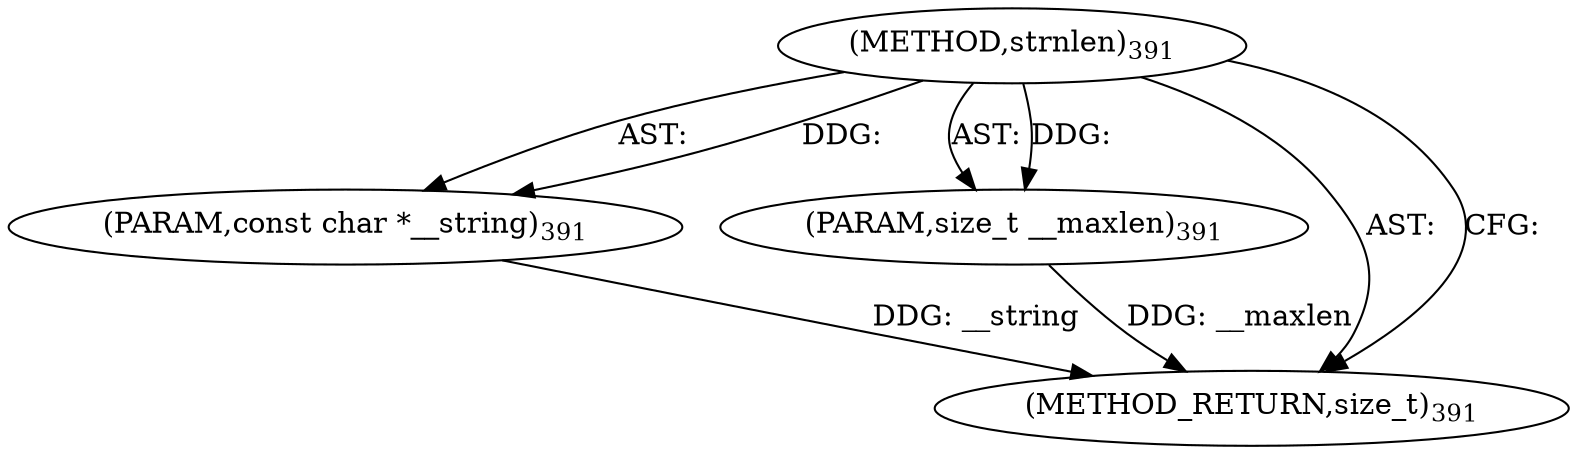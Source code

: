 digraph "strnlen" {  
"98905" [label = <(METHOD,strnlen)<SUB>391</SUB>> ]
"98906" [label = <(PARAM,const char *__string)<SUB>391</SUB>> ]
"98907" [label = <(PARAM,size_t __maxlen)<SUB>391</SUB>> ]
"98908" [label = <(METHOD_RETURN,size_t)<SUB>391</SUB>> ]
  "98905" -> "98906"  [ label = "AST: "] 
  "98905" -> "98907"  [ label = "AST: "] 
  "98905" -> "98908"  [ label = "AST: "] 
  "98905" -> "98908"  [ label = "CFG: "] 
  "98906" -> "98908"  [ label = "DDG: __string"] 
  "98907" -> "98908"  [ label = "DDG: __maxlen"] 
  "98905" -> "98906"  [ label = "DDG: "] 
  "98905" -> "98907"  [ label = "DDG: "] 
}
